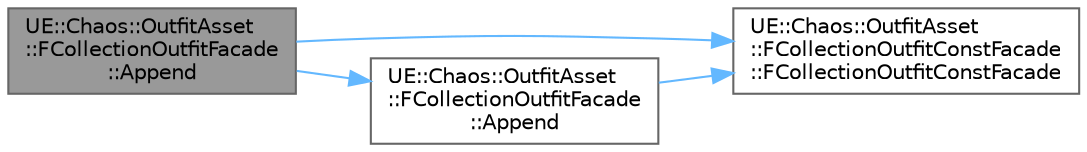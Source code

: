 digraph "UE::Chaos::OutfitAsset::FCollectionOutfitFacade::Append"
{
 // INTERACTIVE_SVG=YES
 // LATEX_PDF_SIZE
  bgcolor="transparent";
  edge [fontname=Helvetica,fontsize=10,labelfontname=Helvetica,labelfontsize=10];
  node [fontname=Helvetica,fontsize=10,shape=box,height=0.2,width=0.4];
  rankdir="LR";
  Node1 [id="Node000001",label="UE::Chaos::OutfitAsset\l::FCollectionOutfitFacade\l::Append",height=0.2,width=0.4,color="gray40", fillcolor="grey60", style="filled", fontcolor="black",tooltip="Append an existing outfit facade to this collection."];
  Node1 -> Node2 [id="edge1_Node000001_Node000002",color="steelblue1",style="solid",tooltip=" "];
  Node2 [id="Node000002",label="UE::Chaos::OutfitAsset\l::FCollectionOutfitConstFacade\l::FCollectionOutfitConstFacade",height=0.2,width=0.4,color="grey40", fillcolor="white", style="filled",URL="$d2/d1b/classUE_1_1Chaos_1_1OutfitAsset_1_1FCollectionOutfitConstFacade.html#a378ebc5843890ae12478a49f06944f5d",tooltip=" "];
  Node1 -> Node3 [id="edge2_Node000001_Node000003",color="steelblue1",style="solid",tooltip=" "];
  Node3 [id="Node000003",label="UE::Chaos::OutfitAsset\l::FCollectionOutfitFacade\l::Append",height=0.2,width=0.4,color="grey40", fillcolor="white", style="filled",URL="$d3/dc3/classUE_1_1Chaos_1_1OutfitAsset_1_1FCollectionOutfitFacade.html#a28edcccb3c776a6820dcb45ebd0f3574",tooltip="Append an existing outfit facade to this collection."];
  Node3 -> Node2 [id="edge3_Node000003_Node000002",color="steelblue1",style="solid",tooltip=" "];
}
